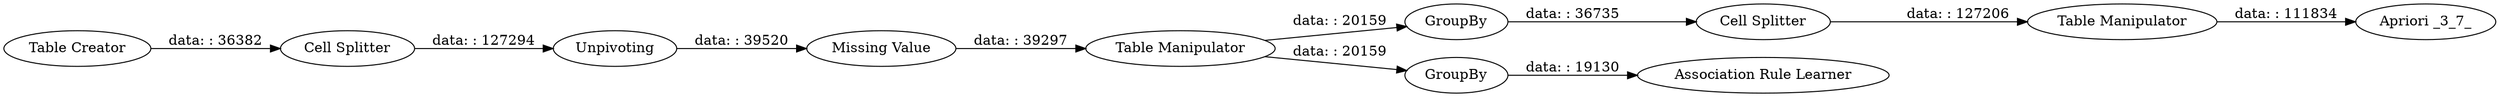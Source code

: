 digraph {
	"-8795515362982962760_7" [label=Unpivoting]
	"-8795515362982962760_9" [label="Table Manipulator"]
	"-8795515362982962760_15" [label="Association Rule Learner"]
	"-8795515362982962760_1" [label="Apriori _3_7_"]
	"-8795515362982962760_16" [label="Table Manipulator"]
	"-8795515362982962760_10" [label="Missing Value"]
	"-8795515362982962760_2" [label="Table Creator"]
	"-8795515362982962760_6" [label="Cell Splitter"]
	"-8795515362982962760_8" [label=GroupBy]
	"-8795515362982962760_17" [label="Cell Splitter"]
	"-8795515362982962760_14" [label=GroupBy]
	"-8795515362982962760_7" -> "-8795515362982962760_10" [label="data: : 39520"]
	"-8795515362982962760_16" -> "-8795515362982962760_1" [label="data: : 111834"]
	"-8795515362982962760_9" -> "-8795515362982962760_8" [label="data: : 20159"]
	"-8795515362982962760_2" -> "-8795515362982962760_6" [label="data: : 36382"]
	"-8795515362982962760_9" -> "-8795515362982962760_14" [label="data: : 20159"]
	"-8795515362982962760_17" -> "-8795515362982962760_16" [label="data: : 127206"]
	"-8795515362982962760_8" -> "-8795515362982962760_17" [label="data: : 36735"]
	"-8795515362982962760_14" -> "-8795515362982962760_15" [label="data: : 19130"]
	"-8795515362982962760_10" -> "-8795515362982962760_9" [label="data: : 39297"]
	"-8795515362982962760_6" -> "-8795515362982962760_7" [label="data: : 127294"]
	rankdir=LR
}
